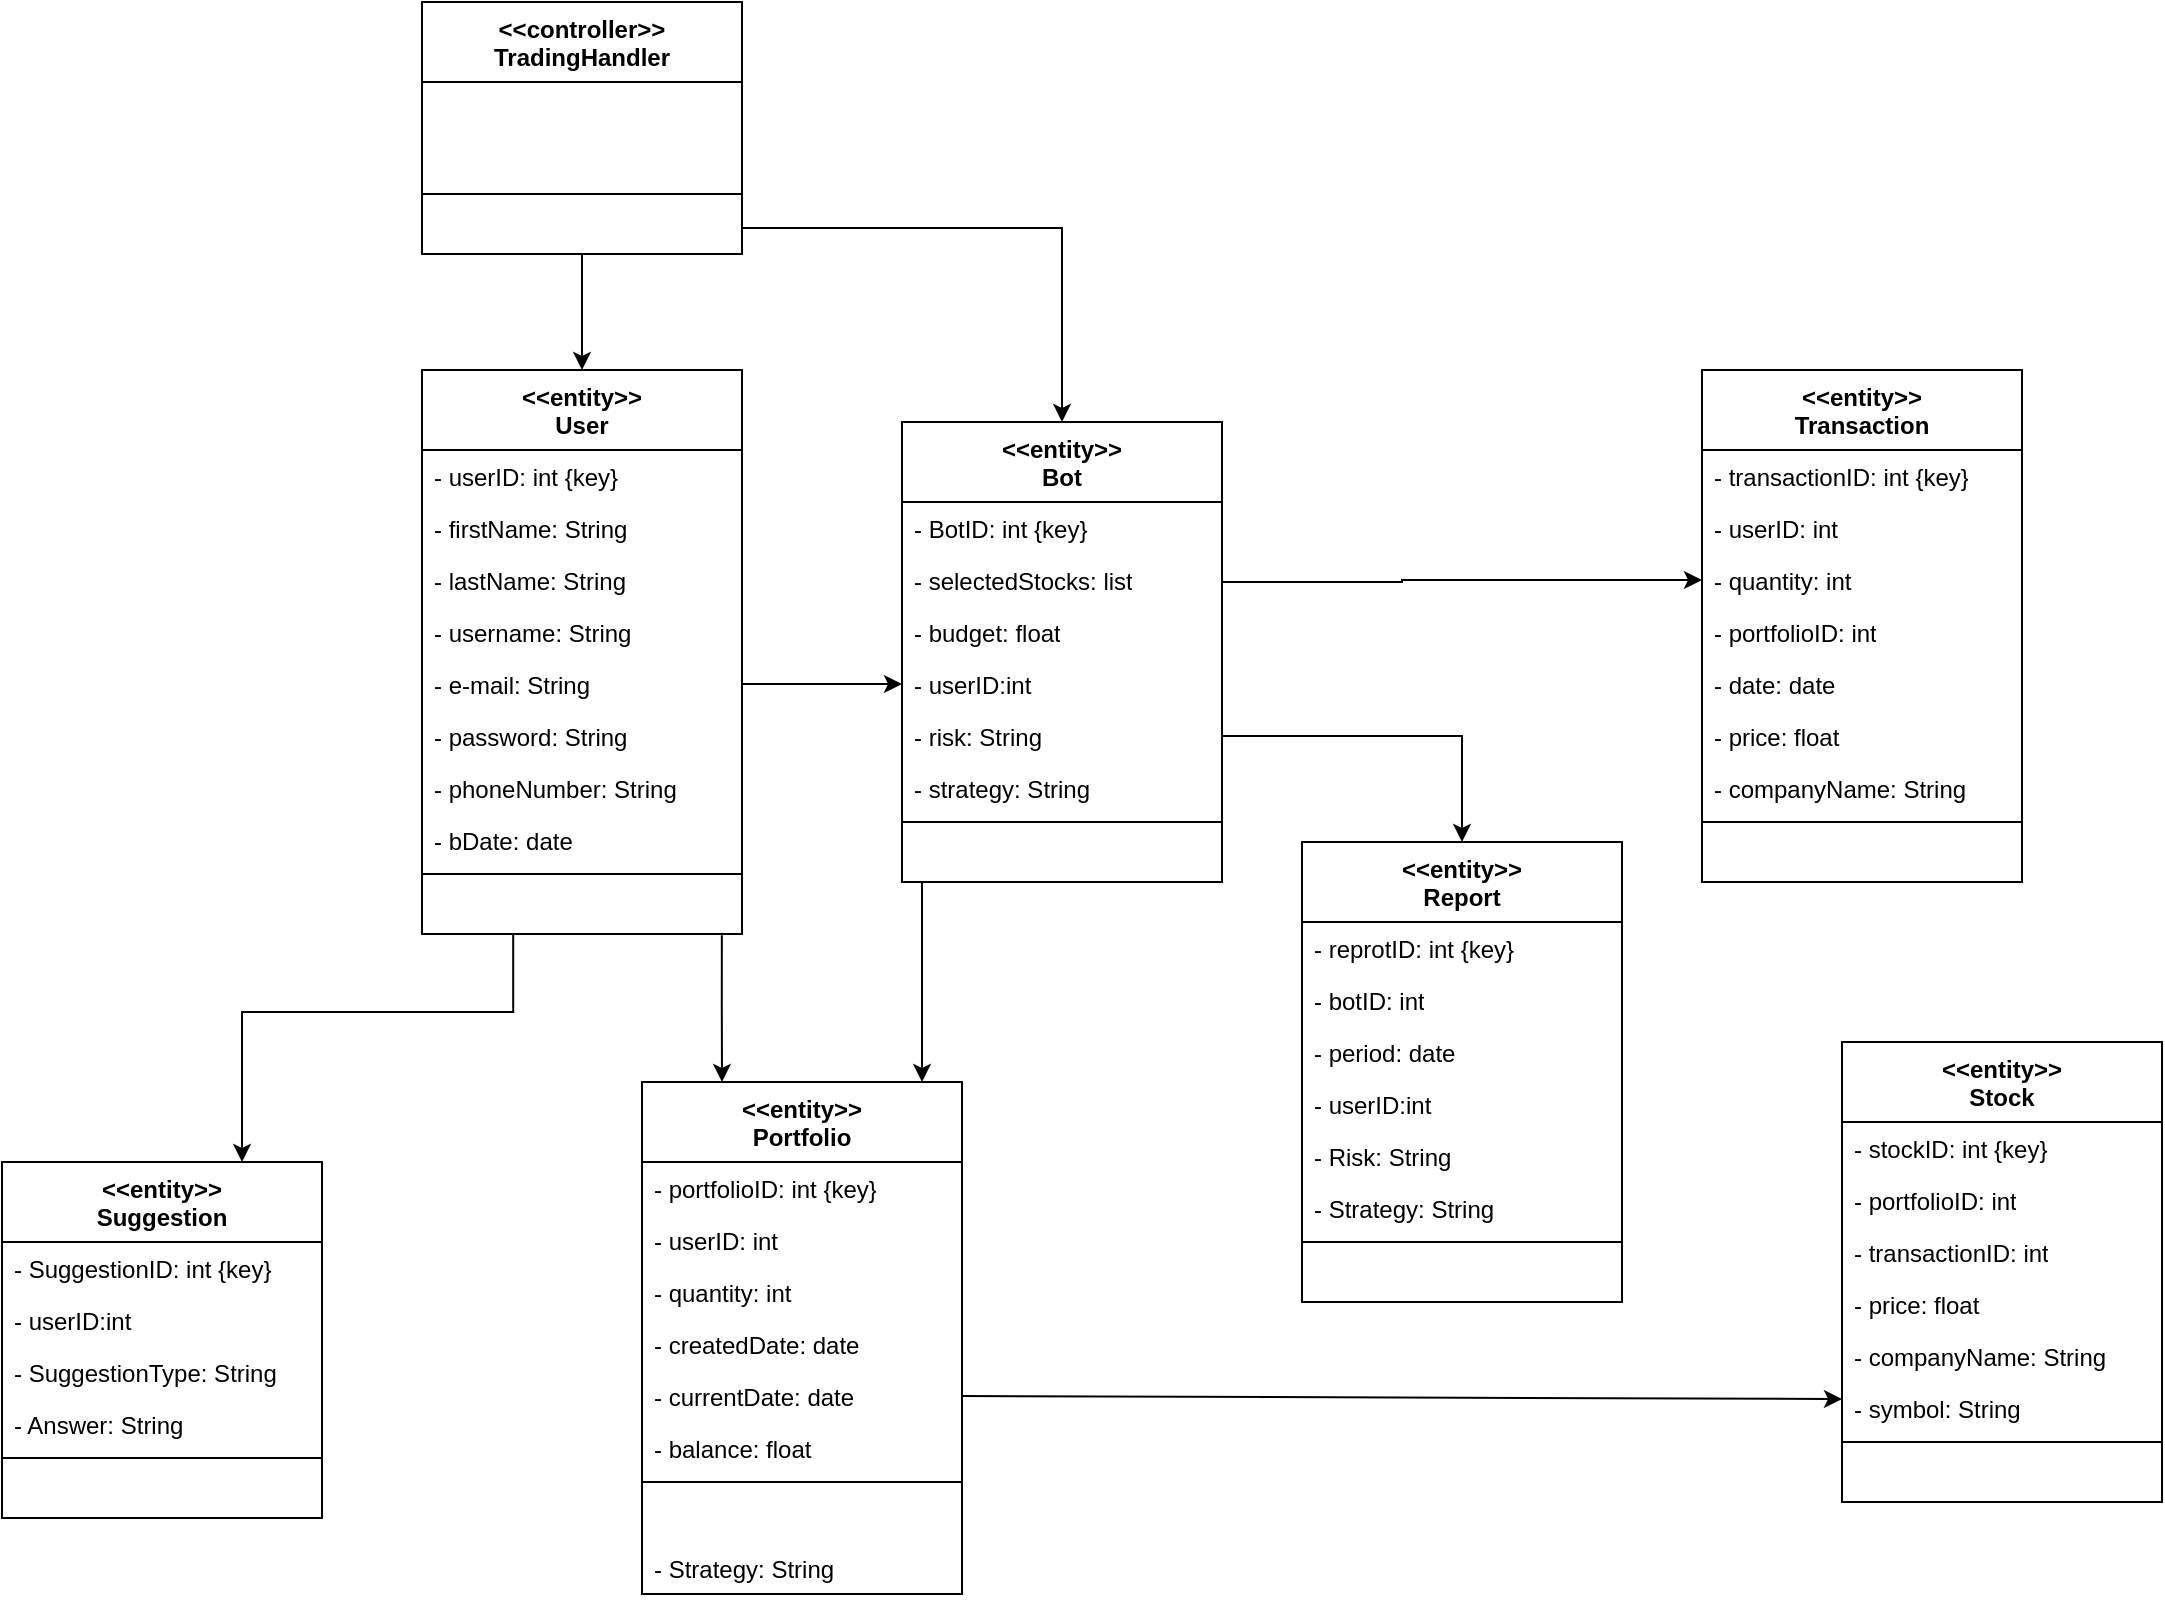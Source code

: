 <mxfile version="24.3.1" type="device">
  <diagram id="C5RBs43oDa-KdzZeNtuy" name="Page-1">
    <mxGraphModel dx="2190" dy="2063" grid="1" gridSize="10" guides="1" tooltips="1" connect="1" arrows="1" fold="1" page="1" pageScale="1" pageWidth="827" pageHeight="1169" math="0" shadow="0">
      <root>
        <mxCell id="WIyWlLk6GJQsqaUBKTNV-0" />
        <mxCell id="WIyWlLk6GJQsqaUBKTNV-1" parent="WIyWlLk6GJQsqaUBKTNV-0" />
        <mxCell id="InbIbc5irDgvsertjLfC-2" value="&lt;div&gt;&amp;lt;&amp;lt;entity&amp;gt;&amp;gt;&lt;/div&gt;&lt;div&gt;User&lt;br&gt;&lt;/div&gt;" style="swimlane;fontStyle=1;align=center;verticalAlign=top;childLayout=stackLayout;horizontal=1;startSize=40;horizontalStack=0;resizeParent=1;resizeParentMax=0;resizeLast=0;collapsible=1;marginBottom=0;whiteSpace=wrap;html=1;" parent="WIyWlLk6GJQsqaUBKTNV-1" vertex="1">
          <mxGeometry y="-76" width="160" height="282" as="geometry" />
        </mxCell>
        <mxCell id="InbIbc5irDgvsertjLfC-3" value="- userID: int {key}" style="text;strokeColor=none;fillColor=none;align=left;verticalAlign=top;spacingLeft=4;spacingRight=4;overflow=hidden;rotatable=0;points=[[0,0.5],[1,0.5]];portConstraint=eastwest;whiteSpace=wrap;html=1;" parent="InbIbc5irDgvsertjLfC-2" vertex="1">
          <mxGeometry y="40" width="160" height="26" as="geometry" />
        </mxCell>
        <mxCell id="InbIbc5irDgvsertjLfC-19" value="- firstName: String" style="text;strokeColor=none;fillColor=none;align=left;verticalAlign=top;spacingLeft=4;spacingRight=4;overflow=hidden;rotatable=0;points=[[0,0.5],[1,0.5]];portConstraint=eastwest;whiteSpace=wrap;html=1;" parent="InbIbc5irDgvsertjLfC-2" vertex="1">
          <mxGeometry y="66" width="160" height="26" as="geometry" />
        </mxCell>
        <mxCell id="InbIbc5irDgvsertjLfC-21" value="- lastName: String" style="text;strokeColor=none;fillColor=none;align=left;verticalAlign=top;spacingLeft=4;spacingRight=4;overflow=hidden;rotatable=0;points=[[0,0.5],[1,0.5]];portConstraint=eastwest;whiteSpace=wrap;html=1;" parent="InbIbc5irDgvsertjLfC-2" vertex="1">
          <mxGeometry y="92" width="160" height="26" as="geometry" />
        </mxCell>
        <mxCell id="InbIbc5irDgvsertjLfC-22" value="- username: String" style="text;strokeColor=none;fillColor=none;align=left;verticalAlign=top;spacingLeft=4;spacingRight=4;overflow=hidden;rotatable=0;points=[[0,0.5],[1,0.5]];portConstraint=eastwest;whiteSpace=wrap;html=1;" parent="InbIbc5irDgvsertjLfC-2" vertex="1">
          <mxGeometry y="118" width="160" height="26" as="geometry" />
        </mxCell>
        <mxCell id="InbIbc5irDgvsertjLfC-23" value="- e-mail: String" style="text;strokeColor=none;fillColor=none;align=left;verticalAlign=top;spacingLeft=4;spacingRight=4;overflow=hidden;rotatable=0;points=[[0,0.5],[1,0.5]];portConstraint=eastwest;whiteSpace=wrap;html=1;" parent="InbIbc5irDgvsertjLfC-2" vertex="1">
          <mxGeometry y="144" width="160" height="26" as="geometry" />
        </mxCell>
        <mxCell id="InbIbc5irDgvsertjLfC-24" value="- password: String" style="text;strokeColor=none;fillColor=none;align=left;verticalAlign=top;spacingLeft=4;spacingRight=4;overflow=hidden;rotatable=0;points=[[0,0.5],[1,0.5]];portConstraint=eastwest;whiteSpace=wrap;html=1;" parent="InbIbc5irDgvsertjLfC-2" vertex="1">
          <mxGeometry y="170" width="160" height="26" as="geometry" />
        </mxCell>
        <mxCell id="InbIbc5irDgvsertjLfC-25" value="- phoneNumber: String" style="text;strokeColor=none;fillColor=none;align=left;verticalAlign=top;spacingLeft=4;spacingRight=4;overflow=hidden;rotatable=0;points=[[0,0.5],[1,0.5]];portConstraint=eastwest;whiteSpace=wrap;html=1;" parent="InbIbc5irDgvsertjLfC-2" vertex="1">
          <mxGeometry y="196" width="160" height="26" as="geometry" />
        </mxCell>
        <mxCell id="InbIbc5irDgvsertjLfC-26" value="- bDate: date" style="text;strokeColor=none;fillColor=none;align=left;verticalAlign=top;spacingLeft=4;spacingRight=4;overflow=hidden;rotatable=0;points=[[0,0.5],[1,0.5]];portConstraint=eastwest;whiteSpace=wrap;html=1;" parent="InbIbc5irDgvsertjLfC-2" vertex="1">
          <mxGeometry y="222" width="160" height="26" as="geometry" />
        </mxCell>
        <mxCell id="InbIbc5irDgvsertjLfC-4" value="" style="line;strokeWidth=1;fillColor=none;align=left;verticalAlign=middle;spacingTop=-1;spacingLeft=3;spacingRight=3;rotatable=0;labelPosition=right;points=[];portConstraint=eastwest;strokeColor=inherit;" parent="InbIbc5irDgvsertjLfC-2" vertex="1">
          <mxGeometry y="248" width="160" height="8" as="geometry" />
        </mxCell>
        <mxCell id="InbIbc5irDgvsertjLfC-5" value="&lt;div&gt;&amp;nbsp;&amp;nbsp;&amp;nbsp;&amp;nbsp;&amp;nbsp;&amp;nbsp;&amp;nbsp;&amp;nbsp;&amp;nbsp;&amp;nbsp;&amp;nbsp;&amp;nbsp;&amp;nbsp;&amp;nbsp;&amp;nbsp;&amp;nbsp;&amp;nbsp;&amp;nbsp;&amp;nbsp;&amp;nbsp;&amp;nbsp;&amp;nbsp;&amp;nbsp;&amp;nbsp;&amp;nbsp;&amp;nbsp;&amp;nbsp;&amp;nbsp;&amp;nbsp;&amp;nbsp;&amp;nbsp;&amp;nbsp;&amp;nbsp;&amp;nbsp;&amp;nbsp;&amp;nbsp;&amp;nbsp;&amp;nbsp;&amp;nbsp;&amp;nbsp;&amp;nbsp;&amp;nbsp;&amp;nbsp;&amp;nbsp;&amp;nbsp; &lt;br&gt;&lt;/div&gt;" style="text;strokeColor=none;fillColor=none;align=left;verticalAlign=top;spacingLeft=4;spacingRight=4;overflow=hidden;rotatable=0;points=[[0,0.5],[1,0.5]];portConstraint=eastwest;whiteSpace=wrap;html=1;" parent="InbIbc5irDgvsertjLfC-2" vertex="1">
          <mxGeometry y="256" width="160" height="26" as="geometry" />
        </mxCell>
        <mxCell id="InbIbc5irDgvsertjLfC-27" value="&lt;div&gt;&amp;lt;&amp;lt;entity&amp;gt;&amp;gt;&lt;/div&gt;&lt;div&gt;Portfolio&lt;br&gt;&lt;/div&gt;" style="swimlane;fontStyle=1;align=center;verticalAlign=top;childLayout=stackLayout;horizontal=1;startSize=40;horizontalStack=0;resizeParent=1;resizeParentMax=0;resizeLast=0;collapsible=1;marginBottom=0;whiteSpace=wrap;html=1;" parent="WIyWlLk6GJQsqaUBKTNV-1" vertex="1">
          <mxGeometry x="110" y="280" width="160" height="256" as="geometry" />
        </mxCell>
        <mxCell id="InbIbc5irDgvsertjLfC-28" value="- portfolioID: int {key}" style="text;strokeColor=none;fillColor=none;align=left;verticalAlign=top;spacingLeft=4;spacingRight=4;overflow=hidden;rotatable=0;points=[[0,0.5],[1,0.5]];portConstraint=eastwest;whiteSpace=wrap;html=1;" parent="InbIbc5irDgvsertjLfC-27" vertex="1">
          <mxGeometry y="40" width="160" height="26" as="geometry" />
        </mxCell>
        <mxCell id="InbIbc5irDgvsertjLfC-29" value="- userID: int" style="text;strokeColor=none;fillColor=none;align=left;verticalAlign=top;spacingLeft=4;spacingRight=4;overflow=hidden;rotatable=0;points=[[0,0.5],[1,0.5]];portConstraint=eastwest;whiteSpace=wrap;html=1;" parent="InbIbc5irDgvsertjLfC-27" vertex="1">
          <mxGeometry y="66" width="160" height="26" as="geometry" />
        </mxCell>
        <mxCell id="InbIbc5irDgvsertjLfC-30" value="- quantity: int" style="text;strokeColor=none;fillColor=none;align=left;verticalAlign=top;spacingLeft=4;spacingRight=4;overflow=hidden;rotatable=0;points=[[0,0.5],[1,0.5]];portConstraint=eastwest;whiteSpace=wrap;html=1;" parent="InbIbc5irDgvsertjLfC-27" vertex="1">
          <mxGeometry y="92" width="160" height="26" as="geometry" />
        </mxCell>
        <mxCell id="InbIbc5irDgvsertjLfC-31" value="- createdDate: date" style="text;strokeColor=none;fillColor=none;align=left;verticalAlign=top;spacingLeft=4;spacingRight=4;overflow=hidden;rotatable=0;points=[[0,0.5],[1,0.5]];portConstraint=eastwest;whiteSpace=wrap;html=1;" parent="InbIbc5irDgvsertjLfC-27" vertex="1">
          <mxGeometry y="118" width="160" height="26" as="geometry" />
        </mxCell>
        <mxCell id="InbIbc5irDgvsertjLfC-32" value="- currentDate: date" style="text;strokeColor=none;fillColor=none;align=left;verticalAlign=top;spacingLeft=4;spacingRight=4;overflow=hidden;rotatable=0;points=[[0,0.5],[1,0.5]];portConstraint=eastwest;whiteSpace=wrap;html=1;" parent="InbIbc5irDgvsertjLfC-27" vertex="1">
          <mxGeometry y="144" width="160" height="26" as="geometry" />
        </mxCell>
        <mxCell id="InbIbc5irDgvsertjLfC-33" value="- balance: float" style="text;strokeColor=none;fillColor=none;align=left;verticalAlign=top;spacingLeft=4;spacingRight=4;overflow=hidden;rotatable=0;points=[[0,0.5],[1,0.5]];portConstraint=eastwest;whiteSpace=wrap;html=1;" parent="InbIbc5irDgvsertjLfC-27" vertex="1">
          <mxGeometry y="170" width="160" height="26" as="geometry" />
        </mxCell>
        <mxCell id="InbIbc5irDgvsertjLfC-36" value="" style="line;strokeWidth=1;fillColor=none;align=left;verticalAlign=middle;spacingTop=-1;spacingLeft=3;spacingRight=3;rotatable=0;labelPosition=right;points=[];portConstraint=eastwest;strokeColor=inherit;" parent="InbIbc5irDgvsertjLfC-27" vertex="1">
          <mxGeometry y="196" width="160" height="8" as="geometry" />
        </mxCell>
        <mxCell id="InbIbc5irDgvsertjLfC-37" value="&lt;div&gt;&amp;nbsp;&amp;nbsp;&amp;nbsp;&amp;nbsp;&amp;nbsp;&amp;nbsp;&amp;nbsp;&amp;nbsp;&amp;nbsp;&amp;nbsp;&amp;nbsp;&amp;nbsp;&amp;nbsp;&amp;nbsp;&amp;nbsp;&amp;nbsp;&amp;nbsp;&amp;nbsp;&amp;nbsp;&amp;nbsp;&amp;nbsp;&amp;nbsp;&amp;nbsp;&amp;nbsp;&amp;nbsp;&amp;nbsp;&amp;nbsp;&amp;nbsp;&amp;nbsp;&amp;nbsp;&amp;nbsp;&amp;nbsp;&amp;nbsp;&amp;nbsp;&amp;nbsp;&amp;nbsp;&amp;nbsp;&amp;nbsp;&amp;nbsp;&amp;nbsp;&amp;nbsp;&amp;nbsp;&amp;nbsp;&amp;nbsp;&amp;nbsp; &lt;br&gt;&lt;/div&gt;" style="text;strokeColor=none;fillColor=none;align=left;verticalAlign=top;spacingLeft=4;spacingRight=4;overflow=hidden;rotatable=0;points=[[0,0.5],[1,0.5]];portConstraint=eastwest;whiteSpace=wrap;html=1;" parent="InbIbc5irDgvsertjLfC-27" vertex="1">
          <mxGeometry y="204" width="160" height="26" as="geometry" />
        </mxCell>
        <mxCell id="DOT3zoR0ABG8qgy_lBW_-20" value="- Strategy: String" style="text;strokeColor=none;fillColor=none;align=left;verticalAlign=top;spacingLeft=4;spacingRight=4;overflow=hidden;rotatable=0;points=[[0,0.5],[1,0.5]];portConstraint=eastwest;whiteSpace=wrap;html=1;" parent="InbIbc5irDgvsertjLfC-27" vertex="1">
          <mxGeometry y="230" width="160" height="26" as="geometry" />
        </mxCell>
        <mxCell id="InbIbc5irDgvsertjLfC-48" style="edgeStyle=orthogonalEdgeStyle;rounded=0;orthogonalLoop=1;jettySize=auto;html=1;exitX=0.5;exitY=1;exitDx=0;exitDy=0;entryX=0.5;entryY=0;entryDx=0;entryDy=0;" parent="WIyWlLk6GJQsqaUBKTNV-1" source="InbIbc5irDgvsertjLfC-38" target="InbIbc5irDgvsertjLfC-2" edge="1">
          <mxGeometry relative="1" as="geometry" />
        </mxCell>
        <mxCell id="InbIbc5irDgvsertjLfC-38" value="&lt;div&gt;&amp;lt;&amp;lt;controller&amp;gt;&amp;gt;&lt;/div&gt;&lt;div&gt;TradingHandler&lt;br&gt;&lt;/div&gt;" style="swimlane;fontStyle=1;align=center;verticalAlign=top;childLayout=stackLayout;horizontal=1;startSize=40;horizontalStack=0;resizeParent=1;resizeParentMax=0;resizeLast=0;collapsible=1;marginBottom=0;whiteSpace=wrap;html=1;" parent="WIyWlLk6GJQsqaUBKTNV-1" vertex="1">
          <mxGeometry y="-260" width="160" height="126" as="geometry" />
        </mxCell>
        <mxCell id="InbIbc5irDgvsertjLfC-39" value="&amp;nbsp;&amp;nbsp;&amp;nbsp;&amp;nbsp;&amp;nbsp;&amp;nbsp;&amp;nbsp;&amp;nbsp;&amp;nbsp;&amp;nbsp;&amp;nbsp;&amp;nbsp;&amp;nbsp;&amp;nbsp;&amp;nbsp;&amp;nbsp;&amp;nbsp;&amp;nbsp;&amp;nbsp;&amp;nbsp;&amp;nbsp;&amp;nbsp;&amp;nbsp;&amp;nbsp;&amp;nbsp;&amp;nbsp;&amp;nbsp;&amp;nbsp;&amp;nbsp;&amp;nbsp;&amp;nbsp;&amp;nbsp;&amp;nbsp;&amp;nbsp;&amp;nbsp;&amp;nbsp;&amp;nbsp;&amp;nbsp;&amp;nbsp;&amp;nbsp;&amp;nbsp;&amp;nbsp;&amp;nbsp;&amp;nbsp; " style="text;strokeColor=none;fillColor=none;align=left;verticalAlign=top;spacingLeft=4;spacingRight=4;overflow=hidden;rotatable=0;points=[[0,0.5],[1,0.5]];portConstraint=eastwest;whiteSpace=wrap;html=1;" parent="InbIbc5irDgvsertjLfC-38" vertex="1">
          <mxGeometry y="40" width="160" height="26" as="geometry" />
        </mxCell>
        <mxCell id="InbIbc5irDgvsertjLfC-40" value="&amp;nbsp;&amp;nbsp;&amp;nbsp;&amp;nbsp;&amp;nbsp;&amp;nbsp;&amp;nbsp;&amp;nbsp;&amp;nbsp;&amp;nbsp;&amp;nbsp;&amp;nbsp;&amp;nbsp;&amp;nbsp;&amp;nbsp;&amp;nbsp;&amp;nbsp;&amp;nbsp;&amp;nbsp;&amp;nbsp;&amp;nbsp;&amp;nbsp;&amp;nbsp;&amp;nbsp;&amp;nbsp;&amp;nbsp;&amp;nbsp;&amp;nbsp;&amp;nbsp;&amp;nbsp;&amp;nbsp;&amp;nbsp;&amp;nbsp;&amp;nbsp;&amp;nbsp;&amp;nbsp;&amp;nbsp;&amp;nbsp;&amp;nbsp;&amp;nbsp;&amp;nbsp;&amp;nbsp;&amp;nbsp;&amp;nbsp; " style="text;strokeColor=none;fillColor=none;align=left;verticalAlign=top;spacingLeft=4;spacingRight=4;overflow=hidden;rotatable=0;points=[[0,0.5],[1,0.5]];portConstraint=eastwest;whiteSpace=wrap;html=1;" parent="InbIbc5irDgvsertjLfC-38" vertex="1">
          <mxGeometry y="66" width="160" height="26" as="geometry" />
        </mxCell>
        <mxCell id="InbIbc5irDgvsertjLfC-45" value="" style="line;strokeWidth=1;fillColor=none;align=left;verticalAlign=middle;spacingTop=-1;spacingLeft=3;spacingRight=3;rotatable=0;labelPosition=right;points=[];portConstraint=eastwest;strokeColor=inherit;" parent="InbIbc5irDgvsertjLfC-38" vertex="1">
          <mxGeometry y="92" width="160" height="8" as="geometry" />
        </mxCell>
        <mxCell id="InbIbc5irDgvsertjLfC-46" value="&lt;div&gt;&amp;nbsp;&amp;nbsp;&amp;nbsp;&amp;nbsp;&amp;nbsp;&amp;nbsp;&amp;nbsp;&amp;nbsp;&amp;nbsp;&amp;nbsp;&amp;nbsp;&amp;nbsp;&amp;nbsp;&amp;nbsp;&amp;nbsp;&amp;nbsp;&amp;nbsp;&amp;nbsp;&amp;nbsp;&amp;nbsp;&amp;nbsp;&amp;nbsp;&amp;nbsp;&amp;nbsp;&amp;nbsp;&amp;nbsp;&amp;nbsp;&amp;nbsp;&amp;nbsp;&amp;nbsp;&amp;nbsp;&amp;nbsp;&amp;nbsp;&amp;nbsp;&amp;nbsp;&amp;nbsp;&amp;nbsp;&amp;nbsp;&amp;nbsp;&amp;nbsp;&amp;nbsp;&amp;nbsp;&amp;nbsp;&amp;nbsp;&amp;nbsp; &lt;br&gt;&lt;/div&gt;" style="text;strokeColor=none;fillColor=none;align=left;verticalAlign=top;spacingLeft=4;spacingRight=4;overflow=hidden;rotatable=0;points=[[0,0.5],[1,0.5]];portConstraint=eastwest;whiteSpace=wrap;html=1;" parent="InbIbc5irDgvsertjLfC-38" vertex="1">
          <mxGeometry y="100" width="160" height="26" as="geometry" />
        </mxCell>
        <mxCell id="InbIbc5irDgvsertjLfC-49" style="edgeStyle=orthogonalEdgeStyle;rounded=0;orthogonalLoop=1;jettySize=auto;html=1;exitX=1;exitY=0.5;exitDx=0;exitDy=0;entryX=0;entryY=0.5;entryDx=0;entryDy=0;" parent="WIyWlLk6GJQsqaUBKTNV-1" source="DOT3zoR0ABG8qgy_lBW_-21" target="InbIbc5irDgvsertjLfC-74" edge="1">
          <mxGeometry relative="1" as="geometry">
            <mxPoint x="490" y="204" as="targetPoint" />
            <Array as="points">
              <mxPoint x="490" y="30" />
            </Array>
            <mxPoint x="430" y="60" as="sourcePoint" />
          </mxGeometry>
        </mxCell>
        <mxCell id="InbIbc5irDgvsertjLfC-50" value="&lt;div&gt;&amp;lt;&amp;lt;entity&amp;gt;&amp;gt;&lt;/div&gt;&lt;div&gt;Stock&lt;br&gt;&lt;/div&gt;" style="swimlane;fontStyle=1;align=center;verticalAlign=top;childLayout=stackLayout;horizontal=1;startSize=40;horizontalStack=0;resizeParent=1;resizeParentMax=0;resizeLast=0;collapsible=1;marginBottom=0;whiteSpace=wrap;html=1;" parent="WIyWlLk6GJQsqaUBKTNV-1" vertex="1">
          <mxGeometry x="710" y="260" width="160" height="230" as="geometry" />
        </mxCell>
        <mxCell id="InbIbc5irDgvsertjLfC-51" value="- stockID: int {key}" style="text;strokeColor=none;fillColor=none;align=left;verticalAlign=top;spacingLeft=4;spacingRight=4;overflow=hidden;rotatable=0;points=[[0,0.5],[1,0.5]];portConstraint=eastwest;whiteSpace=wrap;html=1;" parent="InbIbc5irDgvsertjLfC-50" vertex="1">
          <mxGeometry y="40" width="160" height="26" as="geometry" />
        </mxCell>
        <mxCell id="InbIbc5irDgvsertjLfC-52" value="- portfolioID: int" style="text;strokeColor=none;fillColor=none;align=left;verticalAlign=top;spacingLeft=4;spacingRight=4;overflow=hidden;rotatable=0;points=[[0,0.5],[1,0.5]];portConstraint=eastwest;whiteSpace=wrap;html=1;" parent="InbIbc5irDgvsertjLfC-50" vertex="1">
          <mxGeometry y="66" width="160" height="26" as="geometry" />
        </mxCell>
        <mxCell id="faTel6HrcUcP-Z2cJTkW-0" value="- transactionID: int" style="text;strokeColor=none;fillColor=none;align=left;verticalAlign=top;spacingLeft=4;spacingRight=4;overflow=hidden;rotatable=0;points=[[0,0.5],[1,0.5]];portConstraint=eastwest;whiteSpace=wrap;html=1;" parent="InbIbc5irDgvsertjLfC-50" vertex="1">
          <mxGeometry y="92" width="160" height="26" as="geometry" />
        </mxCell>
        <mxCell id="InbIbc5irDgvsertjLfC-53" value="- price: float" style="text;strokeColor=none;fillColor=none;align=left;verticalAlign=top;spacingLeft=4;spacingRight=4;overflow=hidden;rotatable=0;points=[[0,0.5],[1,0.5]];portConstraint=eastwest;whiteSpace=wrap;html=1;" parent="InbIbc5irDgvsertjLfC-50" vertex="1">
          <mxGeometry y="118" width="160" height="26" as="geometry" />
        </mxCell>
        <mxCell id="InbIbc5irDgvsertjLfC-54" value="- companyName: String" style="text;strokeColor=none;fillColor=none;align=left;verticalAlign=top;spacingLeft=4;spacingRight=4;overflow=hidden;rotatable=0;points=[[0,0.5],[1,0.5]];portConstraint=eastwest;whiteSpace=wrap;html=1;" parent="InbIbc5irDgvsertjLfC-50" vertex="1">
          <mxGeometry y="144" width="160" height="26" as="geometry" />
        </mxCell>
        <mxCell id="InbIbc5irDgvsertjLfC-55" value="- symbol: String" style="text;strokeColor=none;fillColor=none;align=left;verticalAlign=top;spacingLeft=4;spacingRight=4;overflow=hidden;rotatable=0;points=[[0,0.5],[1,0.5]];portConstraint=eastwest;whiteSpace=wrap;html=1;" parent="InbIbc5irDgvsertjLfC-50" vertex="1">
          <mxGeometry y="170" width="160" height="26" as="geometry" />
        </mxCell>
        <mxCell id="InbIbc5irDgvsertjLfC-57" value="" style="line;strokeWidth=1;fillColor=none;align=left;verticalAlign=middle;spacingTop=-1;spacingLeft=3;spacingRight=3;rotatable=0;labelPosition=right;points=[];portConstraint=eastwest;strokeColor=inherit;" parent="InbIbc5irDgvsertjLfC-50" vertex="1">
          <mxGeometry y="196" width="160" height="8" as="geometry" />
        </mxCell>
        <mxCell id="InbIbc5irDgvsertjLfC-58" value="&lt;div&gt;&amp;nbsp;&amp;nbsp;&amp;nbsp;&amp;nbsp;&amp;nbsp;&amp;nbsp;&amp;nbsp;&amp;nbsp;&amp;nbsp;&amp;nbsp;&amp;nbsp;&amp;nbsp;&amp;nbsp;&amp;nbsp;&amp;nbsp;&amp;nbsp;&amp;nbsp;&amp;nbsp;&amp;nbsp;&amp;nbsp;&amp;nbsp;&amp;nbsp;&amp;nbsp;&amp;nbsp;&amp;nbsp;&amp;nbsp;&amp;nbsp;&amp;nbsp;&amp;nbsp;&amp;nbsp;&amp;nbsp;&amp;nbsp;&amp;nbsp;&amp;nbsp;&amp;nbsp;&amp;nbsp;&amp;nbsp;&amp;nbsp;&amp;nbsp;&amp;nbsp;&amp;nbsp;&amp;nbsp;&amp;nbsp;&amp;nbsp;&amp;nbsp; &lt;br&gt;&lt;/div&gt;" style="text;strokeColor=none;fillColor=none;align=left;verticalAlign=top;spacingLeft=4;spacingRight=4;overflow=hidden;rotatable=0;points=[[0,0.5],[1,0.5]];portConstraint=eastwest;whiteSpace=wrap;html=1;" parent="InbIbc5irDgvsertjLfC-50" vertex="1">
          <mxGeometry y="204" width="160" height="26" as="geometry" />
        </mxCell>
        <mxCell id="InbIbc5irDgvsertjLfC-60" value="&lt;div&gt;&amp;lt;&amp;lt;entity&amp;gt;&amp;gt;&lt;/div&gt;&lt;div&gt;Transaction&lt;br&gt;&lt;/div&gt;" style="swimlane;fontStyle=1;align=center;verticalAlign=top;childLayout=stackLayout;horizontal=1;startSize=40;horizontalStack=0;resizeParent=1;resizeParentMax=0;resizeLast=0;collapsible=1;marginBottom=0;whiteSpace=wrap;html=1;" parent="WIyWlLk6GJQsqaUBKTNV-1" vertex="1">
          <mxGeometry x="640" y="-76" width="160" height="256" as="geometry" />
        </mxCell>
        <mxCell id="InbIbc5irDgvsertjLfC-61" value="- transactionID: int {key}" style="text;strokeColor=none;fillColor=none;align=left;verticalAlign=top;spacingLeft=4;spacingRight=4;overflow=hidden;rotatable=0;points=[[0,0.5],[1,0.5]];portConstraint=eastwest;whiteSpace=wrap;html=1;" parent="InbIbc5irDgvsertjLfC-60" vertex="1">
          <mxGeometry y="40" width="160" height="26" as="geometry" />
        </mxCell>
        <mxCell id="InbIbc5irDgvsertjLfC-62" value="- userID: int" style="text;strokeColor=none;fillColor=none;align=left;verticalAlign=top;spacingLeft=4;spacingRight=4;overflow=hidden;rotatable=0;points=[[0,0.5],[1,0.5]];portConstraint=eastwest;whiteSpace=wrap;html=1;" parent="InbIbc5irDgvsertjLfC-60" vertex="1">
          <mxGeometry y="66" width="160" height="26" as="geometry" />
        </mxCell>
        <mxCell id="InbIbc5irDgvsertjLfC-74" value="- quantity: int" style="text;strokeColor=none;fillColor=none;align=left;verticalAlign=top;spacingLeft=4;spacingRight=4;overflow=hidden;rotatable=0;points=[[0,0.5],[1,0.5]];portConstraint=eastwest;whiteSpace=wrap;html=1;" parent="InbIbc5irDgvsertjLfC-60" vertex="1">
          <mxGeometry y="92" width="160" height="26" as="geometry" />
        </mxCell>
        <mxCell id="InbIbc5irDgvsertjLfC-63" value="- portfolioID: int" style="text;strokeColor=none;fillColor=none;align=left;verticalAlign=top;spacingLeft=4;spacingRight=4;overflow=hidden;rotatable=0;points=[[0,0.5],[1,0.5]];portConstraint=eastwest;whiteSpace=wrap;html=1;" parent="InbIbc5irDgvsertjLfC-60" vertex="1">
          <mxGeometry y="118" width="160" height="26" as="geometry" />
        </mxCell>
        <mxCell id="InbIbc5irDgvsertjLfC-72" value="- date: date" style="text;strokeColor=none;fillColor=none;align=left;verticalAlign=top;spacingLeft=4;spacingRight=4;overflow=hidden;rotatable=0;points=[[0,0.5],[1,0.5]];portConstraint=eastwest;whiteSpace=wrap;html=1;" parent="InbIbc5irDgvsertjLfC-60" vertex="1">
          <mxGeometry y="144" width="160" height="26" as="geometry" />
        </mxCell>
        <mxCell id="InbIbc5irDgvsertjLfC-73" value="- price: float" style="text;strokeColor=none;fillColor=none;align=left;verticalAlign=top;spacingLeft=4;spacingRight=4;overflow=hidden;rotatable=0;points=[[0,0.5],[1,0.5]];portConstraint=eastwest;whiteSpace=wrap;html=1;" parent="InbIbc5irDgvsertjLfC-60" vertex="1">
          <mxGeometry y="170" width="160" height="26" as="geometry" />
        </mxCell>
        <mxCell id="InbIbc5irDgvsertjLfC-66" value="- companyName: String" style="text;strokeColor=none;fillColor=none;align=left;verticalAlign=top;spacingLeft=4;spacingRight=4;overflow=hidden;rotatable=0;points=[[0,0.5],[1,0.5]];portConstraint=eastwest;whiteSpace=wrap;html=1;" parent="InbIbc5irDgvsertjLfC-60" vertex="1">
          <mxGeometry y="196" width="160" height="26" as="geometry" />
        </mxCell>
        <mxCell id="InbIbc5irDgvsertjLfC-67" value="" style="line;strokeWidth=1;fillColor=none;align=left;verticalAlign=middle;spacingTop=-1;spacingLeft=3;spacingRight=3;rotatable=0;labelPosition=right;points=[];portConstraint=eastwest;strokeColor=inherit;" parent="InbIbc5irDgvsertjLfC-60" vertex="1">
          <mxGeometry y="222" width="160" height="8" as="geometry" />
        </mxCell>
        <mxCell id="InbIbc5irDgvsertjLfC-68" value="&lt;div&gt;&amp;nbsp;&amp;nbsp;&amp;nbsp;&amp;nbsp;&amp;nbsp;&amp;nbsp;&amp;nbsp;&amp;nbsp;&amp;nbsp;&amp;nbsp;&amp;nbsp;&amp;nbsp;&amp;nbsp;&amp;nbsp;&amp;nbsp;&amp;nbsp;&amp;nbsp;&amp;nbsp;&amp;nbsp;&amp;nbsp;&amp;nbsp;&amp;nbsp;&amp;nbsp;&amp;nbsp;&amp;nbsp;&amp;nbsp;&amp;nbsp;&amp;nbsp;&amp;nbsp;&amp;nbsp;&amp;nbsp;&amp;nbsp;&amp;nbsp;&amp;nbsp;&amp;nbsp;&amp;nbsp;&amp;nbsp;&amp;nbsp;&amp;nbsp;&amp;nbsp;&amp;nbsp;&amp;nbsp;&amp;nbsp;&amp;nbsp;&amp;nbsp; &lt;br&gt;&lt;/div&gt;" style="text;strokeColor=none;fillColor=none;align=left;verticalAlign=top;spacingLeft=4;spacingRight=4;overflow=hidden;rotatable=0;points=[[0,0.5],[1,0.5]];portConstraint=eastwest;whiteSpace=wrap;html=1;" parent="InbIbc5irDgvsertjLfC-60" vertex="1">
          <mxGeometry y="230" width="160" height="26" as="geometry" />
        </mxCell>
        <mxCell id="DOT3zoR0ABG8qgy_lBW_-0" value="&lt;div&gt;&amp;lt;&amp;lt;entity&amp;gt;&amp;gt;&lt;/div&gt;&lt;div&gt;Suggestion&lt;br&gt;&lt;/div&gt;" style="swimlane;fontStyle=1;align=center;verticalAlign=top;childLayout=stackLayout;horizontal=1;startSize=40;horizontalStack=0;resizeParent=1;resizeParentMax=0;resizeLast=0;collapsible=1;marginBottom=0;whiteSpace=wrap;html=1;" parent="WIyWlLk6GJQsqaUBKTNV-1" vertex="1">
          <mxGeometry x="-210" y="320" width="160" height="178" as="geometry" />
        </mxCell>
        <mxCell id="DOT3zoR0ABG8qgy_lBW_-1" value="- SuggestionID: int {key}" style="text;strokeColor=none;fillColor=none;align=left;verticalAlign=top;spacingLeft=4;spacingRight=4;overflow=hidden;rotatable=0;points=[[0,0.5],[1,0.5]];portConstraint=eastwest;whiteSpace=wrap;html=1;" parent="DOT3zoR0ABG8qgy_lBW_-0" vertex="1">
          <mxGeometry y="40" width="160" height="26" as="geometry" />
        </mxCell>
        <mxCell id="DOT3zoR0ABG8qgy_lBW_-2" value="- userID:int" style="text;strokeColor=none;fillColor=none;align=left;verticalAlign=top;spacingLeft=4;spacingRight=4;overflow=hidden;rotatable=0;points=[[0,0.5],[1,0.5]];portConstraint=eastwest;whiteSpace=wrap;html=1;" parent="DOT3zoR0ABG8qgy_lBW_-0" vertex="1">
          <mxGeometry y="66" width="160" height="26" as="geometry" />
        </mxCell>
        <mxCell id="DOT3zoR0ABG8qgy_lBW_-3" value="- SuggestionType: String" style="text;strokeColor=none;fillColor=none;align=left;verticalAlign=top;spacingLeft=4;spacingRight=4;overflow=hidden;rotatable=0;points=[[0,0.5],[1,0.5]];portConstraint=eastwest;whiteSpace=wrap;html=1;" parent="DOT3zoR0ABG8qgy_lBW_-0" vertex="1">
          <mxGeometry y="92" width="160" height="26" as="geometry" />
        </mxCell>
        <mxCell id="DOT3zoR0ABG8qgy_lBW_-4" value="- Answer: String" style="text;strokeColor=none;fillColor=none;align=left;verticalAlign=top;spacingLeft=4;spacingRight=4;overflow=hidden;rotatable=0;points=[[0,0.5],[1,0.5]];portConstraint=eastwest;whiteSpace=wrap;html=1;" parent="DOT3zoR0ABG8qgy_lBW_-0" vertex="1">
          <mxGeometry y="118" width="160" height="26" as="geometry" />
        </mxCell>
        <mxCell id="DOT3zoR0ABG8qgy_lBW_-9" value="" style="line;strokeWidth=1;fillColor=none;align=left;verticalAlign=middle;spacingTop=-1;spacingLeft=3;spacingRight=3;rotatable=0;labelPosition=right;points=[];portConstraint=eastwest;strokeColor=inherit;" parent="DOT3zoR0ABG8qgy_lBW_-0" vertex="1">
          <mxGeometry y="144" width="160" height="8" as="geometry" />
        </mxCell>
        <mxCell id="DOT3zoR0ABG8qgy_lBW_-10" value="&lt;div&gt;&amp;nbsp;&amp;nbsp;&amp;nbsp;&amp;nbsp;&amp;nbsp;&amp;nbsp;&amp;nbsp;&amp;nbsp;&amp;nbsp;&amp;nbsp;&amp;nbsp;&amp;nbsp;&amp;nbsp;&amp;nbsp;&amp;nbsp;&amp;nbsp;&amp;nbsp;&amp;nbsp;&amp;nbsp;&amp;nbsp;&amp;nbsp;&amp;nbsp;&amp;nbsp;&amp;nbsp;&amp;nbsp;&amp;nbsp;&amp;nbsp;&amp;nbsp;&amp;nbsp;&amp;nbsp;&amp;nbsp;&amp;nbsp;&amp;nbsp;&amp;nbsp;&amp;nbsp;&amp;nbsp;&amp;nbsp;&amp;nbsp;&amp;nbsp;&amp;nbsp;&amp;nbsp;&amp;nbsp;&amp;nbsp;&amp;nbsp;&amp;nbsp; &lt;br&gt;&lt;/div&gt;" style="text;strokeColor=none;fillColor=none;align=left;verticalAlign=top;spacingLeft=4;spacingRight=4;overflow=hidden;rotatable=0;points=[[0,0.5],[1,0.5]];portConstraint=eastwest;whiteSpace=wrap;html=1;" parent="DOT3zoR0ABG8qgy_lBW_-0" vertex="1">
          <mxGeometry y="152" width="160" height="26" as="geometry" />
        </mxCell>
        <mxCell id="DOT3zoR0ABG8qgy_lBW_-11" value="" style="endArrow=classic;html=1;rounded=0;entryX=0.75;entryY=0;entryDx=0;entryDy=0;edgeStyle=orthogonalEdgeStyle;exitX=0.285;exitY=0.983;exitDx=0;exitDy=0;exitPerimeter=0;" parent="WIyWlLk6GJQsqaUBKTNV-1" source="InbIbc5irDgvsertjLfC-5" target="DOT3zoR0ABG8qgy_lBW_-0" edge="1">
          <mxGeometry width="50" height="50" relative="1" as="geometry">
            <mxPoint x="-120" y="200" as="sourcePoint" />
            <mxPoint x="-50" y="390" as="targetPoint" />
            <Array as="points">
              <mxPoint x="46" y="245" />
              <mxPoint x="-90" y="245" />
            </Array>
          </mxGeometry>
        </mxCell>
        <mxCell id="DOT3zoR0ABG8qgy_lBW_-13" value="&lt;div&gt;&amp;lt;&amp;lt;entity&amp;gt;&amp;gt;&lt;/div&gt;&lt;div&gt;Bot&lt;br&gt;&lt;/div&gt;" style="swimlane;fontStyle=1;align=center;verticalAlign=top;childLayout=stackLayout;horizontal=1;startSize=40;horizontalStack=0;resizeParent=1;resizeParentMax=0;resizeLast=0;collapsible=1;marginBottom=0;whiteSpace=wrap;html=1;" parent="WIyWlLk6GJQsqaUBKTNV-1" vertex="1">
          <mxGeometry x="240" y="-50" width="160" height="230" as="geometry" />
        </mxCell>
        <mxCell id="DOT3zoR0ABG8qgy_lBW_-14" value="- BotID: int {key}" style="text;strokeColor=none;fillColor=none;align=left;verticalAlign=top;spacingLeft=4;spacingRight=4;overflow=hidden;rotatable=0;points=[[0,0.5],[1,0.5]];portConstraint=eastwest;whiteSpace=wrap;html=1;" parent="DOT3zoR0ABG8qgy_lBW_-13" vertex="1">
          <mxGeometry y="40" width="160" height="26" as="geometry" />
        </mxCell>
        <mxCell id="DOT3zoR0ABG8qgy_lBW_-21" value="- selectedStocks: list" style="text;strokeColor=none;fillColor=none;align=left;verticalAlign=top;spacingLeft=4;spacingRight=4;overflow=hidden;rotatable=0;points=[[0,0.5],[1,0.5]];portConstraint=eastwest;whiteSpace=wrap;html=1;" parent="DOT3zoR0ABG8qgy_lBW_-13" vertex="1">
          <mxGeometry y="66" width="160" height="26" as="geometry" />
        </mxCell>
        <mxCell id="DOT3zoR0ABG8qgy_lBW_-22" value="- budget: float" style="text;strokeColor=none;fillColor=none;align=left;verticalAlign=top;spacingLeft=4;spacingRight=4;overflow=hidden;rotatable=0;points=[[0,0.5],[1,0.5]];portConstraint=eastwest;whiteSpace=wrap;html=1;" parent="DOT3zoR0ABG8qgy_lBW_-13" vertex="1">
          <mxGeometry y="92" width="160" height="26" as="geometry" />
        </mxCell>
        <mxCell id="DOT3zoR0ABG8qgy_lBW_-15" value="- userID:int" style="text;strokeColor=none;fillColor=none;align=left;verticalAlign=top;spacingLeft=4;spacingRight=4;overflow=hidden;rotatable=0;points=[[0,0.5],[1,0.5]];portConstraint=eastwest;whiteSpace=wrap;html=1;" parent="DOT3zoR0ABG8qgy_lBW_-13" vertex="1">
          <mxGeometry y="118" width="160" height="26" as="geometry" />
        </mxCell>
        <mxCell id="DOT3zoR0ABG8qgy_lBW_-16" value="- risk: String" style="text;strokeColor=none;fillColor=none;align=left;verticalAlign=top;spacingLeft=4;spacingRight=4;overflow=hidden;rotatable=0;points=[[0,0.5],[1,0.5]];portConstraint=eastwest;whiteSpace=wrap;html=1;" parent="DOT3zoR0ABG8qgy_lBW_-13" vertex="1">
          <mxGeometry y="144" width="160" height="26" as="geometry" />
        </mxCell>
        <mxCell id="DOT3zoR0ABG8qgy_lBW_-17" value="- strategy: String" style="text;strokeColor=none;fillColor=none;align=left;verticalAlign=top;spacingLeft=4;spacingRight=4;overflow=hidden;rotatable=0;points=[[0,0.5],[1,0.5]];portConstraint=eastwest;whiteSpace=wrap;html=1;" parent="DOT3zoR0ABG8qgy_lBW_-13" vertex="1">
          <mxGeometry y="170" width="160" height="26" as="geometry" />
        </mxCell>
        <mxCell id="DOT3zoR0ABG8qgy_lBW_-18" value="" style="line;strokeWidth=1;fillColor=none;align=left;verticalAlign=middle;spacingTop=-1;spacingLeft=3;spacingRight=3;rotatable=0;labelPosition=right;points=[];portConstraint=eastwest;strokeColor=inherit;" parent="DOT3zoR0ABG8qgy_lBW_-13" vertex="1">
          <mxGeometry y="196" width="160" height="8" as="geometry" />
        </mxCell>
        <mxCell id="DOT3zoR0ABG8qgy_lBW_-19" value="&lt;div&gt;&amp;nbsp;&amp;nbsp;&amp;nbsp;&amp;nbsp;&amp;nbsp;&amp;nbsp;&amp;nbsp;&amp;nbsp;&amp;nbsp;&amp;nbsp;&amp;nbsp;&amp;nbsp;&amp;nbsp;&amp;nbsp;&amp;nbsp;&amp;nbsp;&amp;nbsp;&amp;nbsp;&amp;nbsp;&amp;nbsp;&amp;nbsp;&amp;nbsp;&amp;nbsp;&amp;nbsp;&amp;nbsp;&amp;nbsp;&amp;nbsp;&amp;nbsp;&amp;nbsp;&amp;nbsp;&amp;nbsp;&amp;nbsp;&amp;nbsp;&amp;nbsp;&amp;nbsp;&amp;nbsp;&amp;nbsp;&amp;nbsp;&amp;nbsp;&amp;nbsp;&amp;nbsp;&amp;nbsp;&amp;nbsp;&amp;nbsp;&amp;nbsp; &lt;br&gt;&lt;/div&gt;" style="text;strokeColor=none;fillColor=none;align=left;verticalAlign=top;spacingLeft=4;spacingRight=4;overflow=hidden;rotatable=0;points=[[0,0.5],[1,0.5]];portConstraint=eastwest;whiteSpace=wrap;html=1;" parent="DOT3zoR0ABG8qgy_lBW_-13" vertex="1">
          <mxGeometry y="204" width="160" height="26" as="geometry" />
        </mxCell>
        <mxCell id="DOT3zoR0ABG8qgy_lBW_-23" style="edgeStyle=orthogonalEdgeStyle;rounded=0;orthogonalLoop=1;jettySize=auto;html=1;exitX=1;exitY=0.5;exitDx=0;exitDy=0;entryX=0.5;entryY=0;entryDx=0;entryDy=0;" parent="WIyWlLk6GJQsqaUBKTNV-1" source="InbIbc5irDgvsertjLfC-46" target="DOT3zoR0ABG8qgy_lBW_-13" edge="1">
          <mxGeometry relative="1" as="geometry" />
        </mxCell>
        <mxCell id="DOT3zoR0ABG8qgy_lBW_-24" value="" style="endArrow=classic;html=1;rounded=0;entryX=0.25;entryY=0;entryDx=0;entryDy=0;exitX=0.937;exitY=1.025;exitDx=0;exitDy=0;exitPerimeter=0;edgeStyle=orthogonalEdgeStyle;" parent="WIyWlLk6GJQsqaUBKTNV-1" source="InbIbc5irDgvsertjLfC-5" target="InbIbc5irDgvsertjLfC-27" edge="1">
          <mxGeometry width="50" height="50" relative="1" as="geometry">
            <mxPoint x="30" y="300" as="sourcePoint" />
            <mxPoint x="80" y="250" as="targetPoint" />
            <Array as="points" />
          </mxGeometry>
        </mxCell>
        <mxCell id="DOT3zoR0ABG8qgy_lBW_-25" value="" style="endArrow=classic;html=1;rounded=0;edgeStyle=orthogonalEdgeStyle;" parent="WIyWlLk6GJQsqaUBKTNV-1" edge="1">
          <mxGeometry width="50" height="50" relative="1" as="geometry">
            <mxPoint x="250" y="180" as="sourcePoint" />
            <mxPoint x="250" y="280" as="targetPoint" />
            <Array as="points">
              <mxPoint x="250" y="183" />
              <mxPoint x="250" y="281" />
            </Array>
          </mxGeometry>
        </mxCell>
        <mxCell id="DOT3zoR0ABG8qgy_lBW_-26" value="" style="endArrow=classic;html=1;rounded=0;exitX=1;exitY=0.5;exitDx=0;exitDy=0;entryX=0;entryY=0.327;entryDx=0;entryDy=0;entryPerimeter=0;" parent="WIyWlLk6GJQsqaUBKTNV-1" source="InbIbc5irDgvsertjLfC-32" target="InbIbc5irDgvsertjLfC-55" edge="1">
          <mxGeometry width="50" height="50" relative="1" as="geometry">
            <mxPoint x="360" y="510" as="sourcePoint" />
            <mxPoint x="410" y="460" as="targetPoint" />
          </mxGeometry>
        </mxCell>
        <mxCell id="DOT3zoR0ABG8qgy_lBW_-27" value="&lt;div&gt;&amp;lt;&amp;lt;entity&amp;gt;&amp;gt;&lt;/div&gt;&lt;div&gt;Report&lt;br&gt;&lt;/div&gt;" style="swimlane;fontStyle=1;align=center;verticalAlign=top;childLayout=stackLayout;horizontal=1;startSize=40;horizontalStack=0;resizeParent=1;resizeParentMax=0;resizeLast=0;collapsible=1;marginBottom=0;whiteSpace=wrap;html=1;" parent="WIyWlLk6GJQsqaUBKTNV-1" vertex="1">
          <mxGeometry x="440" y="160" width="160" height="230" as="geometry" />
        </mxCell>
        <mxCell id="DOT3zoR0ABG8qgy_lBW_-28" value="- reprotID: int {key}" style="text;strokeColor=none;fillColor=none;align=left;verticalAlign=top;spacingLeft=4;spacingRight=4;overflow=hidden;rotatable=0;points=[[0,0.5],[1,0.5]];portConstraint=eastwest;whiteSpace=wrap;html=1;" parent="DOT3zoR0ABG8qgy_lBW_-27" vertex="1">
          <mxGeometry y="40" width="160" height="26" as="geometry" />
        </mxCell>
        <mxCell id="DOT3zoR0ABG8qgy_lBW_-29" value="- botID: int" style="text;strokeColor=none;fillColor=none;align=left;verticalAlign=top;spacingLeft=4;spacingRight=4;overflow=hidden;rotatable=0;points=[[0,0.5],[1,0.5]];portConstraint=eastwest;whiteSpace=wrap;html=1;" parent="DOT3zoR0ABG8qgy_lBW_-27" vertex="1">
          <mxGeometry y="66" width="160" height="26" as="geometry" />
        </mxCell>
        <mxCell id="DOT3zoR0ABG8qgy_lBW_-30" value="- period: date" style="text;strokeColor=none;fillColor=none;align=left;verticalAlign=top;spacingLeft=4;spacingRight=4;overflow=hidden;rotatable=0;points=[[0,0.5],[1,0.5]];portConstraint=eastwest;whiteSpace=wrap;html=1;" parent="DOT3zoR0ABG8qgy_lBW_-27" vertex="1">
          <mxGeometry y="92" width="160" height="26" as="geometry" />
        </mxCell>
        <mxCell id="DOT3zoR0ABG8qgy_lBW_-31" value="- userID:int" style="text;strokeColor=none;fillColor=none;align=left;verticalAlign=top;spacingLeft=4;spacingRight=4;overflow=hidden;rotatable=0;points=[[0,0.5],[1,0.5]];portConstraint=eastwest;whiteSpace=wrap;html=1;" parent="DOT3zoR0ABG8qgy_lBW_-27" vertex="1">
          <mxGeometry y="118" width="160" height="26" as="geometry" />
        </mxCell>
        <mxCell id="DOT3zoR0ABG8qgy_lBW_-32" value="- Risk: String" style="text;strokeColor=none;fillColor=none;align=left;verticalAlign=top;spacingLeft=4;spacingRight=4;overflow=hidden;rotatable=0;points=[[0,0.5],[1,0.5]];portConstraint=eastwest;whiteSpace=wrap;html=1;" parent="DOT3zoR0ABG8qgy_lBW_-27" vertex="1">
          <mxGeometry y="144" width="160" height="26" as="geometry" />
        </mxCell>
        <mxCell id="DOT3zoR0ABG8qgy_lBW_-33" value="- Strategy: String" style="text;strokeColor=none;fillColor=none;align=left;verticalAlign=top;spacingLeft=4;spacingRight=4;overflow=hidden;rotatable=0;points=[[0,0.5],[1,0.5]];portConstraint=eastwest;whiteSpace=wrap;html=1;" parent="DOT3zoR0ABG8qgy_lBW_-27" vertex="1">
          <mxGeometry y="170" width="160" height="26" as="geometry" />
        </mxCell>
        <mxCell id="DOT3zoR0ABG8qgy_lBW_-34" value="" style="line;strokeWidth=1;fillColor=none;align=left;verticalAlign=middle;spacingTop=-1;spacingLeft=3;spacingRight=3;rotatable=0;labelPosition=right;points=[];portConstraint=eastwest;strokeColor=inherit;" parent="DOT3zoR0ABG8qgy_lBW_-27" vertex="1">
          <mxGeometry y="196" width="160" height="8" as="geometry" />
        </mxCell>
        <mxCell id="DOT3zoR0ABG8qgy_lBW_-35" value="&lt;div&gt;&amp;nbsp;&amp;nbsp;&amp;nbsp;&amp;nbsp;&amp;nbsp;&amp;nbsp;&amp;nbsp;&amp;nbsp;&amp;nbsp;&amp;nbsp;&amp;nbsp;&amp;nbsp;&amp;nbsp;&amp;nbsp;&amp;nbsp;&amp;nbsp;&amp;nbsp;&amp;nbsp;&amp;nbsp;&amp;nbsp;&amp;nbsp;&amp;nbsp;&amp;nbsp;&amp;nbsp;&amp;nbsp;&amp;nbsp;&amp;nbsp;&amp;nbsp;&amp;nbsp;&amp;nbsp;&amp;nbsp;&amp;nbsp;&amp;nbsp;&amp;nbsp;&amp;nbsp;&amp;nbsp;&amp;nbsp;&amp;nbsp;&amp;nbsp;&amp;nbsp;&amp;nbsp;&amp;nbsp;&amp;nbsp;&amp;nbsp;&amp;nbsp; &lt;br&gt;&lt;/div&gt;" style="text;strokeColor=none;fillColor=none;align=left;verticalAlign=top;spacingLeft=4;spacingRight=4;overflow=hidden;rotatable=0;points=[[0,0.5],[1,0.5]];portConstraint=eastwest;whiteSpace=wrap;html=1;" parent="DOT3zoR0ABG8qgy_lBW_-27" vertex="1">
          <mxGeometry y="204" width="160" height="26" as="geometry" />
        </mxCell>
        <mxCell id="DOT3zoR0ABG8qgy_lBW_-36" value="" style="endArrow=classic;html=1;rounded=0;exitX=1;exitY=0.5;exitDx=0;exitDy=0;edgeStyle=orthogonalEdgeStyle;entryX=0.5;entryY=0;entryDx=0;entryDy=0;" parent="WIyWlLk6GJQsqaUBKTNV-1" source="DOT3zoR0ABG8qgy_lBW_-16" target="DOT3zoR0ABG8qgy_lBW_-27" edge="1">
          <mxGeometry width="50" height="50" relative="1" as="geometry">
            <mxPoint x="480" y="140" as="sourcePoint" />
            <mxPoint x="530" y="90" as="targetPoint" />
          </mxGeometry>
        </mxCell>
        <mxCell id="MTeOO91jq2hIoT-HDUJj-0" value="" style="endArrow=classic;html=1;rounded=0;exitX=1;exitY=0.5;exitDx=0;exitDy=0;entryX=0;entryY=0.5;entryDx=0;entryDy=0;" edge="1" parent="WIyWlLk6GJQsqaUBKTNV-1" source="InbIbc5irDgvsertjLfC-23" target="DOT3zoR0ABG8qgy_lBW_-15">
          <mxGeometry width="50" height="50" relative="1" as="geometry">
            <mxPoint x="180" y="90" as="sourcePoint" />
            <mxPoint x="230" y="40" as="targetPoint" />
          </mxGeometry>
        </mxCell>
      </root>
    </mxGraphModel>
  </diagram>
</mxfile>
